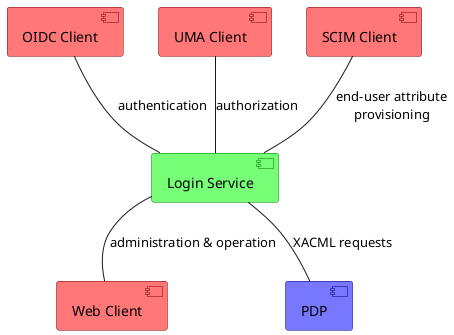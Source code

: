 @startuml "Login Service Context"

hide stereotype

/'------------------------------------------------------------------------------
  Components
------------------------------------------------------------------------------'/
["Login Service"] as "Login Service" <<login_service>>
["OIDC Client"] as "OIDC Client" <<consumer>>
["UMA Client"] as "UMA Client" <<consumer>>
["SCIM Client"] as "SCIM Client" <<consumer>>
["Web Client"] as "Web Client" <<consumer>>
[PDP] as PDP <<provider>>

/'------------------------------------------------------------------------------
  Top row
------------------------------------------------------------------------------'/
["OIDC Client"] -- ["Login Service"]: authentication
["UMA Client"] -- ["Login Service"]: authorization
["SCIM Client"] -- ["Login Service"]: end-user attribute\nprovisioning

/'------------------------------------------------------------------------------
  Bottom row
------------------------------------------------------------------------------'/
["Login Service"] -- ["Web Client"]: administration & operation
["Login Service"] -- [PDP]: XACML requests

skinparam component<<login_service>> {
    BackgroundColor #77ff77
    BorderColor #007700
}

skinparam component<<consumer>> {
    BackgroundColor #ff7777
    BorderColor #770000
}

skinparam component<<provider>> {
    BackgroundColor #7777ff
    BorderColor #000077
}

@enduml